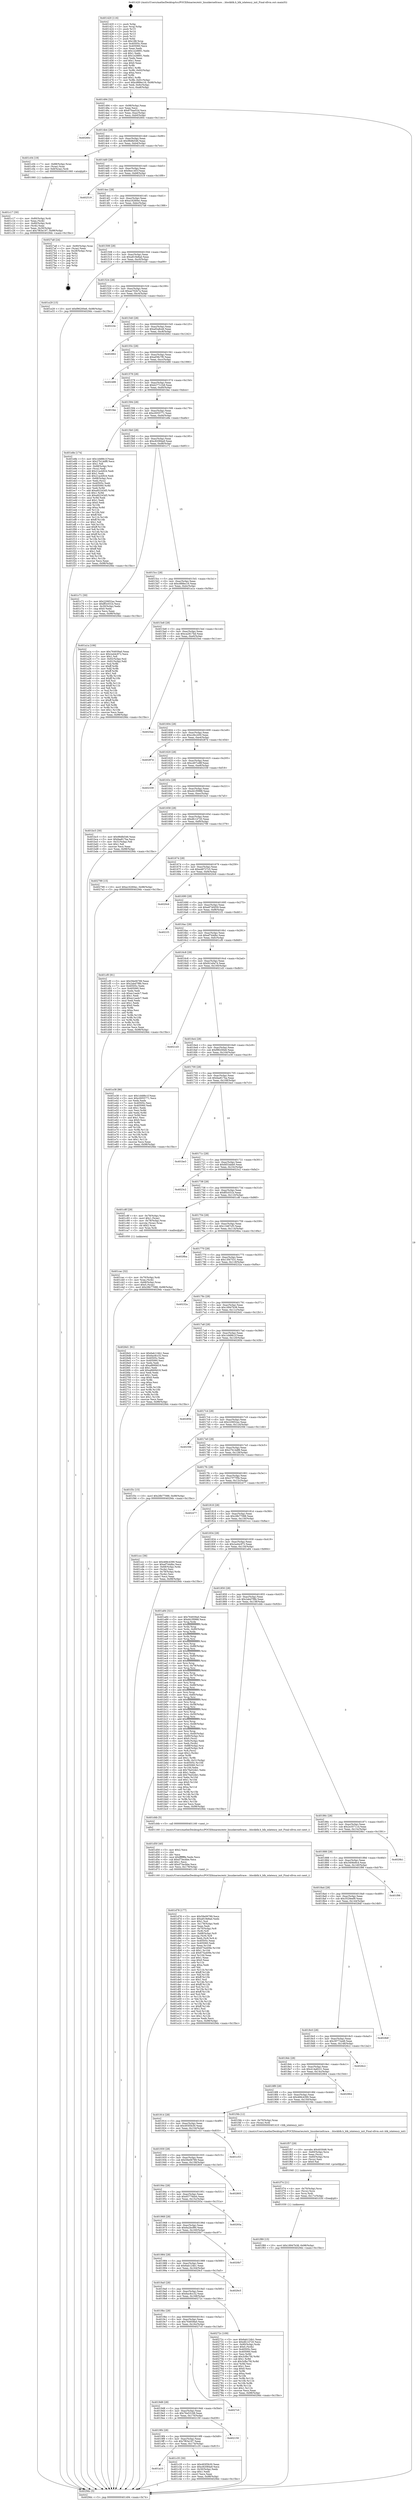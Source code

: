 digraph "0x401420" {
  label = "0x401420 (/mnt/c/Users/mathe/Desktop/tcc/POCII/binaries/extr_linuxkerneltrace....blockblk.h_blk_iolatency_init_Final-ollvm.out::main(0))"
  labelloc = "t"
  node[shape=record]

  Entry [label="",width=0.3,height=0.3,shape=circle,fillcolor=black,style=filled]
  "0x401494" [label="{
     0x401494 [32]\l
     | [instrs]\l
     &nbsp;&nbsp;0x401494 \<+6\>: mov -0x98(%rbp),%eax\l
     &nbsp;&nbsp;0x40149a \<+2\>: mov %eax,%ecx\l
     &nbsp;&nbsp;0x40149c \<+6\>: sub $0x870aa52d,%ecx\l
     &nbsp;&nbsp;0x4014a2 \<+6\>: mov %eax,-0xac(%rbp)\l
     &nbsp;&nbsp;0x4014a8 \<+6\>: mov %ecx,-0xb0(%rbp)\l
     &nbsp;&nbsp;0x4014ae \<+6\>: je 000000000040260c \<main+0x11ec\>\l
  }"]
  "0x40260c" [label="{
     0x40260c\l
  }", style=dashed]
  "0x4014b4" [label="{
     0x4014b4 [28]\l
     | [instrs]\l
     &nbsp;&nbsp;0x4014b4 \<+5\>: jmp 00000000004014b9 \<main+0x99\>\l
     &nbsp;&nbsp;0x4014b9 \<+6\>: mov -0xac(%rbp),%eax\l
     &nbsp;&nbsp;0x4014bf \<+5\>: sub $0x98dfe546,%eax\l
     &nbsp;&nbsp;0x4014c4 \<+6\>: mov %eax,-0xb4(%rbp)\l
     &nbsp;&nbsp;0x4014ca \<+6\>: je 0000000000401c04 \<main+0x7e4\>\l
  }"]
  Exit [label="",width=0.3,height=0.3,shape=circle,fillcolor=black,style=filled,peripheries=2]
  "0x401c04" [label="{
     0x401c04 [19]\l
     | [instrs]\l
     &nbsp;&nbsp;0x401c04 \<+7\>: mov -0x88(%rbp),%rax\l
     &nbsp;&nbsp;0x401c0b \<+3\>: mov (%rax),%rax\l
     &nbsp;&nbsp;0x401c0e \<+4\>: mov 0x8(%rax),%rdi\l
     &nbsp;&nbsp;0x401c12 \<+5\>: call 0000000000401060 \<atoi@plt\>\l
     | [calls]\l
     &nbsp;&nbsp;0x401060 \{1\} (unknown)\l
  }"]
  "0x4014d0" [label="{
     0x4014d0 [28]\l
     | [instrs]\l
     &nbsp;&nbsp;0x4014d0 \<+5\>: jmp 00000000004014d5 \<main+0xb5\>\l
     &nbsp;&nbsp;0x4014d5 \<+6\>: mov -0xac(%rbp),%eax\l
     &nbsp;&nbsp;0x4014db \<+5\>: sub $0x9ee14f1f,%eax\l
     &nbsp;&nbsp;0x4014e0 \<+6\>: mov %eax,-0xb8(%rbp)\l
     &nbsp;&nbsp;0x4014e6 \<+6\>: je 0000000000402519 \<main+0x10f9\>\l
  }"]
  "0x401f89" [label="{
     0x401f89 [15]\l
     | [instrs]\l
     &nbsp;&nbsp;0x401f89 \<+10\>: movl $0x18947b38,-0x98(%rbp)\l
     &nbsp;&nbsp;0x401f93 \<+5\>: jmp 00000000004029dc \<main+0x15bc\>\l
  }"]
  "0x402519" [label="{
     0x402519\l
  }", style=dashed]
  "0x4014ec" [label="{
     0x4014ec [28]\l
     | [instrs]\l
     &nbsp;&nbsp;0x4014ec \<+5\>: jmp 00000000004014f1 \<main+0xd1\>\l
     &nbsp;&nbsp;0x4014f1 \<+6\>: mov -0xac(%rbp),%eax\l
     &nbsp;&nbsp;0x4014f7 \<+5\>: sub $0xa16260ec,%eax\l
     &nbsp;&nbsp;0x4014fc \<+6\>: mov %eax,-0xbc(%rbp)\l
     &nbsp;&nbsp;0x401502 \<+6\>: je 00000000004027a8 \<main+0x1388\>\l
  }"]
  "0x401f74" [label="{
     0x401f74 [21]\l
     | [instrs]\l
     &nbsp;&nbsp;0x401f74 \<+4\>: mov -0x70(%rbp),%rcx\l
     &nbsp;&nbsp;0x401f78 \<+3\>: mov (%rcx),%rcx\l
     &nbsp;&nbsp;0x401f7b \<+3\>: mov %rcx,%rdi\l
     &nbsp;&nbsp;0x401f7e \<+6\>: mov %eax,-0x17c(%rbp)\l
     &nbsp;&nbsp;0x401f84 \<+5\>: call 0000000000401030 \<free@plt\>\l
     | [calls]\l
     &nbsp;&nbsp;0x401030 \{1\} (unknown)\l
  }"]
  "0x4027a8" [label="{
     0x4027a8 [24]\l
     | [instrs]\l
     &nbsp;&nbsp;0x4027a8 \<+7\>: mov -0x90(%rbp),%rax\l
     &nbsp;&nbsp;0x4027af \<+2\>: mov (%rax),%eax\l
     &nbsp;&nbsp;0x4027b1 \<+4\>: lea -0x28(%rbp),%rsp\l
     &nbsp;&nbsp;0x4027b5 \<+1\>: pop %rbx\l
     &nbsp;&nbsp;0x4027b6 \<+2\>: pop %r12\l
     &nbsp;&nbsp;0x4027b8 \<+2\>: pop %r13\l
     &nbsp;&nbsp;0x4027ba \<+2\>: pop %r14\l
     &nbsp;&nbsp;0x4027bc \<+2\>: pop %r15\l
     &nbsp;&nbsp;0x4027be \<+1\>: pop %rbp\l
     &nbsp;&nbsp;0x4027bf \<+1\>: ret\l
  }"]
  "0x401508" [label="{
     0x401508 [28]\l
     | [instrs]\l
     &nbsp;&nbsp;0x401508 \<+5\>: jmp 000000000040150d \<main+0xed\>\l
     &nbsp;&nbsp;0x40150d \<+6\>: mov -0xac(%rbp),%eax\l
     &nbsp;&nbsp;0x401513 \<+5\>: sub $0xa819e8ad,%eax\l
     &nbsp;&nbsp;0x401518 \<+6\>: mov %eax,-0xc0(%rbp)\l
     &nbsp;&nbsp;0x40151e \<+6\>: je 0000000000401e29 \<main+0xa09\>\l
  }"]
  "0x401f57" [label="{
     0x401f57 [29]\l
     | [instrs]\l
     &nbsp;&nbsp;0x401f57 \<+10\>: movabs $0x4030d6,%rdi\l
     &nbsp;&nbsp;0x401f61 \<+4\>: mov -0x60(%rbp),%rcx\l
     &nbsp;&nbsp;0x401f65 \<+2\>: mov %eax,(%rcx)\l
     &nbsp;&nbsp;0x401f67 \<+4\>: mov -0x60(%rbp),%rcx\l
     &nbsp;&nbsp;0x401f6b \<+2\>: mov (%rcx),%esi\l
     &nbsp;&nbsp;0x401f6d \<+2\>: mov $0x0,%al\l
     &nbsp;&nbsp;0x401f6f \<+5\>: call 0000000000401040 \<printf@plt\>\l
     | [calls]\l
     &nbsp;&nbsp;0x401040 \{1\} (unknown)\l
  }"]
  "0x401e29" [label="{
     0x401e29 [15]\l
     | [instrs]\l
     &nbsp;&nbsp;0x401e29 \<+10\>: movl $0xf96200e6,-0x98(%rbp)\l
     &nbsp;&nbsp;0x401e33 \<+5\>: jmp 00000000004029dc \<main+0x15bc\>\l
  }"]
  "0x401524" [label="{
     0x401524 [28]\l
     | [instrs]\l
     &nbsp;&nbsp;0x401524 \<+5\>: jmp 0000000000401529 \<main+0x109\>\l
     &nbsp;&nbsp;0x401529 \<+6\>: mov -0xac(%rbp),%eax\l
     &nbsp;&nbsp;0x40152f \<+5\>: sub $0xae702b7a,%eax\l
     &nbsp;&nbsp;0x401534 \<+6\>: mov %eax,-0xc4(%rbp)\l
     &nbsp;&nbsp;0x40153a \<+6\>: je 000000000040224c \<main+0xe2c\>\l
  }"]
  "0x401d78" [label="{
     0x401d78 [177]\l
     | [instrs]\l
     &nbsp;&nbsp;0x401d78 \<+5\>: mov $0x59e06789,%ecx\l
     &nbsp;&nbsp;0x401d7d \<+5\>: mov $0xa819e8ad,%edx\l
     &nbsp;&nbsp;0x401d82 \<+3\>: mov $0x1,%sil\l
     &nbsp;&nbsp;0x401d85 \<+6\>: mov -0x178(%rbp),%edi\l
     &nbsp;&nbsp;0x401d8b \<+3\>: imul %eax,%edi\l
     &nbsp;&nbsp;0x401d8e \<+4\>: mov -0x70(%rbp),%r8\l
     &nbsp;&nbsp;0x401d92 \<+3\>: mov (%r8),%r8\l
     &nbsp;&nbsp;0x401d95 \<+4\>: mov -0x68(%rbp),%r9\l
     &nbsp;&nbsp;0x401d99 \<+3\>: movslq (%r9),%r9\l
     &nbsp;&nbsp;0x401d9c \<+4\>: mov %edi,(%r8,%r9,4)\l
     &nbsp;&nbsp;0x401da0 \<+7\>: mov 0x40505c,%eax\l
     &nbsp;&nbsp;0x401da7 \<+7\>: mov 0x405060,%edi\l
     &nbsp;&nbsp;0x401dae \<+3\>: mov %eax,%r10d\l
     &nbsp;&nbsp;0x401db1 \<+7\>: add $0x675a409e,%r10d\l
     &nbsp;&nbsp;0x401db8 \<+4\>: sub $0x1,%r10d\l
     &nbsp;&nbsp;0x401dbc \<+7\>: sub $0x675a409e,%r10d\l
     &nbsp;&nbsp;0x401dc3 \<+4\>: imul %r10d,%eax\l
     &nbsp;&nbsp;0x401dc7 \<+3\>: and $0x1,%eax\l
     &nbsp;&nbsp;0x401dca \<+3\>: cmp $0x0,%eax\l
     &nbsp;&nbsp;0x401dcd \<+4\>: sete %r11b\l
     &nbsp;&nbsp;0x401dd1 \<+3\>: cmp $0xa,%edi\l
     &nbsp;&nbsp;0x401dd4 \<+3\>: setl %bl\l
     &nbsp;&nbsp;0x401dd7 \<+3\>: mov %r11b,%r14b\l
     &nbsp;&nbsp;0x401dda \<+4\>: xor $0xff,%r14b\l
     &nbsp;&nbsp;0x401dde \<+3\>: mov %bl,%r15b\l
     &nbsp;&nbsp;0x401de1 \<+4\>: xor $0xff,%r15b\l
     &nbsp;&nbsp;0x401de5 \<+4\>: xor $0x1,%sil\l
     &nbsp;&nbsp;0x401de9 \<+3\>: mov %r14b,%r12b\l
     &nbsp;&nbsp;0x401dec \<+4\>: and $0xff,%r12b\l
     &nbsp;&nbsp;0x401df0 \<+3\>: and %sil,%r11b\l
     &nbsp;&nbsp;0x401df3 \<+3\>: mov %r15b,%r13b\l
     &nbsp;&nbsp;0x401df6 \<+4\>: and $0xff,%r13b\l
     &nbsp;&nbsp;0x401dfa \<+3\>: and %sil,%bl\l
     &nbsp;&nbsp;0x401dfd \<+3\>: or %r11b,%r12b\l
     &nbsp;&nbsp;0x401e00 \<+3\>: or %bl,%r13b\l
     &nbsp;&nbsp;0x401e03 \<+3\>: xor %r13b,%r12b\l
     &nbsp;&nbsp;0x401e06 \<+3\>: or %r15b,%r14b\l
     &nbsp;&nbsp;0x401e09 \<+4\>: xor $0xff,%r14b\l
     &nbsp;&nbsp;0x401e0d \<+4\>: or $0x1,%sil\l
     &nbsp;&nbsp;0x401e11 \<+3\>: and %sil,%r14b\l
     &nbsp;&nbsp;0x401e14 \<+3\>: or %r14b,%r12b\l
     &nbsp;&nbsp;0x401e17 \<+4\>: test $0x1,%r12b\l
     &nbsp;&nbsp;0x401e1b \<+3\>: cmovne %edx,%ecx\l
     &nbsp;&nbsp;0x401e1e \<+6\>: mov %ecx,-0x98(%rbp)\l
     &nbsp;&nbsp;0x401e24 \<+5\>: jmp 00000000004029dc \<main+0x15bc\>\l
  }"]
  "0x40224c" [label="{
     0x40224c\l
  }", style=dashed]
  "0x401540" [label="{
     0x401540 [28]\l
     | [instrs]\l
     &nbsp;&nbsp;0x401540 \<+5\>: jmp 0000000000401545 \<main+0x125\>\l
     &nbsp;&nbsp;0x401545 \<+6\>: mov -0xac(%rbp),%eax\l
     &nbsp;&nbsp;0x40154b \<+5\>: sub $0xaf2a8ce6,%eax\l
     &nbsp;&nbsp;0x401550 \<+6\>: mov %eax,-0xc8(%rbp)\l
     &nbsp;&nbsp;0x401556 \<+6\>: je 0000000000402662 \<main+0x1242\>\l
  }"]
  "0x401d50" [label="{
     0x401d50 [40]\l
     | [instrs]\l
     &nbsp;&nbsp;0x401d50 \<+5\>: mov $0x2,%ecx\l
     &nbsp;&nbsp;0x401d55 \<+1\>: cltd\l
     &nbsp;&nbsp;0x401d56 \<+2\>: idiv %ecx\l
     &nbsp;&nbsp;0x401d58 \<+6\>: imul $0xfffffffe,%edx,%ecx\l
     &nbsp;&nbsp;0x401d5e \<+6\>: sub $0xd73ecbbe,%ecx\l
     &nbsp;&nbsp;0x401d64 \<+3\>: add $0x1,%ecx\l
     &nbsp;&nbsp;0x401d67 \<+6\>: add $0xd73ecbbe,%ecx\l
     &nbsp;&nbsp;0x401d6d \<+6\>: mov %ecx,-0x178(%rbp)\l
     &nbsp;&nbsp;0x401d73 \<+5\>: call 0000000000401160 \<next_i\>\l
     | [calls]\l
     &nbsp;&nbsp;0x401160 \{1\} (/mnt/c/Users/mathe/Desktop/tcc/POCII/binaries/extr_linuxkerneltrace....blockblk.h_blk_iolatency_init_Final-ollvm.out::next_i)\l
  }"]
  "0x402662" [label="{
     0x402662\l
  }", style=dashed]
  "0x40155c" [label="{
     0x40155c [28]\l
     | [instrs]\l
     &nbsp;&nbsp;0x40155c \<+5\>: jmp 0000000000401561 \<main+0x141\>\l
     &nbsp;&nbsp;0x401561 \<+6\>: mov -0xac(%rbp),%eax\l
     &nbsp;&nbsp;0x401567 \<+5\>: sub $0xaf38c7f0,%eax\l
     &nbsp;&nbsp;0x40156c \<+6\>: mov %eax,-0xcc(%rbp)\l
     &nbsp;&nbsp;0x401572 \<+6\>: je 0000000000402486 \<main+0x1066\>\l
  }"]
  "0x401cac" [label="{
     0x401cac [32]\l
     | [instrs]\l
     &nbsp;&nbsp;0x401cac \<+4\>: mov -0x70(%rbp),%rdi\l
     &nbsp;&nbsp;0x401cb0 \<+3\>: mov %rax,(%rdi)\l
     &nbsp;&nbsp;0x401cb3 \<+4\>: mov -0x68(%rbp),%rax\l
     &nbsp;&nbsp;0x401cb7 \<+6\>: movl $0x0,(%rax)\l
     &nbsp;&nbsp;0x401cbd \<+10\>: movl $0x28b77088,-0x98(%rbp)\l
     &nbsp;&nbsp;0x401cc7 \<+5\>: jmp 00000000004029dc \<main+0x15bc\>\l
  }"]
  "0x402486" [label="{
     0x402486\l
  }", style=dashed]
  "0x401578" [label="{
     0x401578 [28]\l
     | [instrs]\l
     &nbsp;&nbsp;0x401578 \<+5\>: jmp 000000000040157d \<main+0x15d\>\l
     &nbsp;&nbsp;0x40157d \<+6\>: mov -0xac(%rbp),%eax\l
     &nbsp;&nbsp;0x401583 \<+5\>: sub $0xb277c1b8,%eax\l
     &nbsp;&nbsp;0x401588 \<+6\>: mov %eax,-0xd0(%rbp)\l
     &nbsp;&nbsp;0x40158e \<+6\>: je 0000000000401fee \<main+0xbce\>\l
  }"]
  "0x401a10" [label="{
     0x401a10\l
  }", style=dashed]
  "0x401fee" [label="{
     0x401fee\l
  }", style=dashed]
  "0x401594" [label="{
     0x401594 [28]\l
     | [instrs]\l
     &nbsp;&nbsp;0x401594 \<+5\>: jmp 0000000000401599 \<main+0x179\>\l
     &nbsp;&nbsp;0x401599 \<+6\>: mov -0xac(%rbp),%eax\l
     &nbsp;&nbsp;0x40159f \<+5\>: sub $0xc0055771,%eax\l
     &nbsp;&nbsp;0x4015a4 \<+6\>: mov %eax,-0xd4(%rbp)\l
     &nbsp;&nbsp;0x4015aa \<+6\>: je 0000000000401e8e \<main+0xa6e\>\l
  }"]
  "0x401c35" [label="{
     0x401c35 [30]\l
     | [instrs]\l
     &nbsp;&nbsp;0x401c35 \<+5\>: mov $0x493f3b30,%eax\l
     &nbsp;&nbsp;0x401c3a \<+5\>: mov $0xc82084a9,%ecx\l
     &nbsp;&nbsp;0x401c3f \<+3\>: mov -0x30(%rbp),%edx\l
     &nbsp;&nbsp;0x401c42 \<+3\>: cmp $0x1,%edx\l
     &nbsp;&nbsp;0x401c45 \<+3\>: cmovl %ecx,%eax\l
     &nbsp;&nbsp;0x401c48 \<+6\>: mov %eax,-0x98(%rbp)\l
     &nbsp;&nbsp;0x401c4e \<+5\>: jmp 00000000004029dc \<main+0x15bc\>\l
  }"]
  "0x401e8e" [label="{
     0x401e8e [174]\l
     | [instrs]\l
     &nbsp;&nbsp;0x401e8e \<+5\>: mov $0x1d488c1f,%eax\l
     &nbsp;&nbsp;0x401e93 \<+5\>: mov $0x27b14df8,%ecx\l
     &nbsp;&nbsp;0x401e98 \<+2\>: mov $0x1,%dl\l
     &nbsp;&nbsp;0x401e9a \<+4\>: mov -0x68(%rbp),%rsi\l
     &nbsp;&nbsp;0x401e9e \<+2\>: mov (%rsi),%edi\l
     &nbsp;&nbsp;0x401ea0 \<+6\>: add $0x21acb924,%edi\l
     &nbsp;&nbsp;0x401ea6 \<+3\>: add $0x1,%edi\l
     &nbsp;&nbsp;0x401ea9 \<+6\>: sub $0x21acb924,%edi\l
     &nbsp;&nbsp;0x401eaf \<+4\>: mov -0x68(%rbp),%rsi\l
     &nbsp;&nbsp;0x401eb3 \<+2\>: mov %edi,(%rsi)\l
     &nbsp;&nbsp;0x401eb5 \<+7\>: mov 0x40505c,%edi\l
     &nbsp;&nbsp;0x401ebc \<+8\>: mov 0x405060,%r8d\l
     &nbsp;&nbsp;0x401ec4 \<+3\>: mov %edi,%r9d\l
     &nbsp;&nbsp;0x401ec7 \<+7\>: add $0xa92243d5,%r9d\l
     &nbsp;&nbsp;0x401ece \<+4\>: sub $0x1,%r9d\l
     &nbsp;&nbsp;0x401ed2 \<+7\>: sub $0xa92243d5,%r9d\l
     &nbsp;&nbsp;0x401ed9 \<+4\>: imul %r9d,%edi\l
     &nbsp;&nbsp;0x401edd \<+3\>: and $0x1,%edi\l
     &nbsp;&nbsp;0x401ee0 \<+3\>: cmp $0x0,%edi\l
     &nbsp;&nbsp;0x401ee3 \<+4\>: sete %r10b\l
     &nbsp;&nbsp;0x401ee7 \<+4\>: cmp $0xa,%r8d\l
     &nbsp;&nbsp;0x401eeb \<+4\>: setl %r11b\l
     &nbsp;&nbsp;0x401eef \<+3\>: mov %r10b,%bl\l
     &nbsp;&nbsp;0x401ef2 \<+3\>: xor $0xff,%bl\l
     &nbsp;&nbsp;0x401ef5 \<+3\>: mov %r11b,%r14b\l
     &nbsp;&nbsp;0x401ef8 \<+4\>: xor $0xff,%r14b\l
     &nbsp;&nbsp;0x401efc \<+3\>: xor $0x1,%dl\l
     &nbsp;&nbsp;0x401eff \<+3\>: mov %bl,%r15b\l
     &nbsp;&nbsp;0x401f02 \<+4\>: and $0xff,%r15b\l
     &nbsp;&nbsp;0x401f06 \<+3\>: and %dl,%r10b\l
     &nbsp;&nbsp;0x401f09 \<+3\>: mov %r14b,%r12b\l
     &nbsp;&nbsp;0x401f0c \<+4\>: and $0xff,%r12b\l
     &nbsp;&nbsp;0x401f10 \<+3\>: and %dl,%r11b\l
     &nbsp;&nbsp;0x401f13 \<+3\>: or %r10b,%r15b\l
     &nbsp;&nbsp;0x401f16 \<+3\>: or %r11b,%r12b\l
     &nbsp;&nbsp;0x401f19 \<+3\>: xor %r12b,%r15b\l
     &nbsp;&nbsp;0x401f1c \<+3\>: or %r14b,%bl\l
     &nbsp;&nbsp;0x401f1f \<+3\>: xor $0xff,%bl\l
     &nbsp;&nbsp;0x401f22 \<+3\>: or $0x1,%dl\l
     &nbsp;&nbsp;0x401f25 \<+2\>: and %dl,%bl\l
     &nbsp;&nbsp;0x401f27 \<+3\>: or %bl,%r15b\l
     &nbsp;&nbsp;0x401f2a \<+4\>: test $0x1,%r15b\l
     &nbsp;&nbsp;0x401f2e \<+3\>: cmovne %ecx,%eax\l
     &nbsp;&nbsp;0x401f31 \<+6\>: mov %eax,-0x98(%rbp)\l
     &nbsp;&nbsp;0x401f37 \<+5\>: jmp 00000000004029dc \<main+0x15bc\>\l
  }"]
  "0x4015b0" [label="{
     0x4015b0 [28]\l
     | [instrs]\l
     &nbsp;&nbsp;0x4015b0 \<+5\>: jmp 00000000004015b5 \<main+0x195\>\l
     &nbsp;&nbsp;0x4015b5 \<+6\>: mov -0xac(%rbp),%eax\l
     &nbsp;&nbsp;0x4015bb \<+5\>: sub $0xc82084a9,%eax\l
     &nbsp;&nbsp;0x4015c0 \<+6\>: mov %eax,-0xd8(%rbp)\l
     &nbsp;&nbsp;0x4015c6 \<+6\>: je 0000000000401c71 \<main+0x851\>\l
  }"]
  "0x4019f4" [label="{
     0x4019f4 [28]\l
     | [instrs]\l
     &nbsp;&nbsp;0x4019f4 \<+5\>: jmp 00000000004019f9 \<main+0x5d9\>\l
     &nbsp;&nbsp;0x4019f9 \<+6\>: mov -0xac(%rbp),%eax\l
     &nbsp;&nbsp;0x4019ff \<+5\>: sub $0x7f63e197,%eax\l
     &nbsp;&nbsp;0x401a04 \<+6\>: mov %eax,-0x174(%rbp)\l
     &nbsp;&nbsp;0x401a0a \<+6\>: je 0000000000401c35 \<main+0x815\>\l
  }"]
  "0x401c71" [label="{
     0x401c71 [30]\l
     | [instrs]\l
     &nbsp;&nbsp;0x401c71 \<+5\>: mov $0x220652ac,%eax\l
     &nbsp;&nbsp;0x401c76 \<+5\>: mov $0xff3c031b,%ecx\l
     &nbsp;&nbsp;0x401c7b \<+3\>: mov -0x30(%rbp),%edx\l
     &nbsp;&nbsp;0x401c7e \<+3\>: cmp $0x0,%edx\l
     &nbsp;&nbsp;0x401c81 \<+3\>: cmove %ecx,%eax\l
     &nbsp;&nbsp;0x401c84 \<+6\>: mov %eax,-0x98(%rbp)\l
     &nbsp;&nbsp;0x401c8a \<+5\>: jmp 00000000004029dc \<main+0x15bc\>\l
  }"]
  "0x4015cc" [label="{
     0x4015cc [28]\l
     | [instrs]\l
     &nbsp;&nbsp;0x4015cc \<+5\>: jmp 00000000004015d1 \<main+0x1b1\>\l
     &nbsp;&nbsp;0x4015d1 \<+6\>: mov -0xac(%rbp),%eax\l
     &nbsp;&nbsp;0x4015d7 \<+5\>: sub $0xc888ec16,%eax\l
     &nbsp;&nbsp;0x4015dc \<+6\>: mov %eax,-0xdc(%rbp)\l
     &nbsp;&nbsp;0x4015e2 \<+6\>: je 0000000000401a1a \<main+0x5fa\>\l
  }"]
  "0x402159" [label="{
     0x402159\l
  }", style=dashed]
  "0x401a1a" [label="{
     0x401a1a [106]\l
     | [instrs]\l
     &nbsp;&nbsp;0x401a1a \<+5\>: mov $0x764939a0,%eax\l
     &nbsp;&nbsp;0x401a1f \<+5\>: mov $0x2a44c972,%ecx\l
     &nbsp;&nbsp;0x401a24 \<+2\>: mov $0x1,%dl\l
     &nbsp;&nbsp;0x401a26 \<+7\>: mov -0x92(%rbp),%sil\l
     &nbsp;&nbsp;0x401a2d \<+7\>: mov -0x91(%rbp),%dil\l
     &nbsp;&nbsp;0x401a34 \<+3\>: mov %sil,%r8b\l
     &nbsp;&nbsp;0x401a37 \<+4\>: xor $0xff,%r8b\l
     &nbsp;&nbsp;0x401a3b \<+3\>: mov %dil,%r9b\l
     &nbsp;&nbsp;0x401a3e \<+4\>: xor $0xff,%r9b\l
     &nbsp;&nbsp;0x401a42 \<+3\>: xor $0x1,%dl\l
     &nbsp;&nbsp;0x401a45 \<+3\>: mov %r8b,%r10b\l
     &nbsp;&nbsp;0x401a48 \<+4\>: and $0xff,%r10b\l
     &nbsp;&nbsp;0x401a4c \<+3\>: and %dl,%sil\l
     &nbsp;&nbsp;0x401a4f \<+3\>: mov %r9b,%r11b\l
     &nbsp;&nbsp;0x401a52 \<+4\>: and $0xff,%r11b\l
     &nbsp;&nbsp;0x401a56 \<+3\>: and %dl,%dil\l
     &nbsp;&nbsp;0x401a59 \<+3\>: or %sil,%r10b\l
     &nbsp;&nbsp;0x401a5c \<+3\>: or %dil,%r11b\l
     &nbsp;&nbsp;0x401a5f \<+3\>: xor %r11b,%r10b\l
     &nbsp;&nbsp;0x401a62 \<+3\>: or %r9b,%r8b\l
     &nbsp;&nbsp;0x401a65 \<+4\>: xor $0xff,%r8b\l
     &nbsp;&nbsp;0x401a69 \<+3\>: or $0x1,%dl\l
     &nbsp;&nbsp;0x401a6c \<+3\>: and %dl,%r8b\l
     &nbsp;&nbsp;0x401a6f \<+3\>: or %r8b,%r10b\l
     &nbsp;&nbsp;0x401a72 \<+4\>: test $0x1,%r10b\l
     &nbsp;&nbsp;0x401a76 \<+3\>: cmovne %ecx,%eax\l
     &nbsp;&nbsp;0x401a79 \<+6\>: mov %eax,-0x98(%rbp)\l
     &nbsp;&nbsp;0x401a7f \<+5\>: jmp 00000000004029dc \<main+0x15bc\>\l
  }"]
  "0x4015e8" [label="{
     0x4015e8 [28]\l
     | [instrs]\l
     &nbsp;&nbsp;0x4015e8 \<+5\>: jmp 00000000004015ed \<main+0x1cd\>\l
     &nbsp;&nbsp;0x4015ed \<+6\>: mov -0xac(%rbp),%eax\l
     &nbsp;&nbsp;0x4015f3 \<+5\>: sub $0xca2817bd,%eax\l
     &nbsp;&nbsp;0x4015f8 \<+6\>: mov %eax,-0xe0(%rbp)\l
     &nbsp;&nbsp;0x4015fe \<+6\>: je 00000000004025ee \<main+0x11ce\>\l
  }"]
  "0x4029dc" [label="{
     0x4029dc [5]\l
     | [instrs]\l
     &nbsp;&nbsp;0x4029dc \<+5\>: jmp 0000000000401494 \<main+0x74\>\l
  }"]
  "0x401420" [label="{
     0x401420 [116]\l
     | [instrs]\l
     &nbsp;&nbsp;0x401420 \<+1\>: push %rbp\l
     &nbsp;&nbsp;0x401421 \<+3\>: mov %rsp,%rbp\l
     &nbsp;&nbsp;0x401424 \<+2\>: push %r15\l
     &nbsp;&nbsp;0x401426 \<+2\>: push %r14\l
     &nbsp;&nbsp;0x401428 \<+2\>: push %r13\l
     &nbsp;&nbsp;0x40142a \<+2\>: push %r12\l
     &nbsp;&nbsp;0x40142c \<+1\>: push %rbx\l
     &nbsp;&nbsp;0x40142d \<+7\>: sub $0x188,%rsp\l
     &nbsp;&nbsp;0x401434 \<+7\>: mov 0x40505c,%eax\l
     &nbsp;&nbsp;0x40143b \<+7\>: mov 0x405060,%ecx\l
     &nbsp;&nbsp;0x401442 \<+2\>: mov %eax,%edx\l
     &nbsp;&nbsp;0x401444 \<+6\>: add $0x1e28891,%edx\l
     &nbsp;&nbsp;0x40144a \<+3\>: sub $0x1,%edx\l
     &nbsp;&nbsp;0x40144d \<+6\>: sub $0x1e28891,%edx\l
     &nbsp;&nbsp;0x401453 \<+3\>: imul %edx,%eax\l
     &nbsp;&nbsp;0x401456 \<+3\>: and $0x1,%eax\l
     &nbsp;&nbsp;0x401459 \<+3\>: cmp $0x0,%eax\l
     &nbsp;&nbsp;0x40145c \<+4\>: sete %r8b\l
     &nbsp;&nbsp;0x401460 \<+4\>: and $0x1,%r8b\l
     &nbsp;&nbsp;0x401464 \<+7\>: mov %r8b,-0x92(%rbp)\l
     &nbsp;&nbsp;0x40146b \<+3\>: cmp $0xa,%ecx\l
     &nbsp;&nbsp;0x40146e \<+4\>: setl %r8b\l
     &nbsp;&nbsp;0x401472 \<+4\>: and $0x1,%r8b\l
     &nbsp;&nbsp;0x401476 \<+7\>: mov %r8b,-0x91(%rbp)\l
     &nbsp;&nbsp;0x40147d \<+10\>: movl $0xc888ec16,-0x98(%rbp)\l
     &nbsp;&nbsp;0x401487 \<+6\>: mov %edi,-0x9c(%rbp)\l
     &nbsp;&nbsp;0x40148d \<+7\>: mov %rsi,-0xa8(%rbp)\l
  }"]
  "0x4019d8" [label="{
     0x4019d8 [28]\l
     | [instrs]\l
     &nbsp;&nbsp;0x4019d8 \<+5\>: jmp 00000000004019dd \<main+0x5bd\>\l
     &nbsp;&nbsp;0x4019dd \<+6\>: mov -0xac(%rbp),%eax\l
     &nbsp;&nbsp;0x4019e3 \<+5\>: sub $0x76a53168,%eax\l
     &nbsp;&nbsp;0x4019e8 \<+6\>: mov %eax,-0x170(%rbp)\l
     &nbsp;&nbsp;0x4019ee \<+6\>: je 0000000000402159 \<main+0xd39\>\l
  }"]
  "0x4025ee" [label="{
     0x4025ee\l
  }", style=dashed]
  "0x401604" [label="{
     0x401604 [28]\l
     | [instrs]\l
     &nbsp;&nbsp;0x401604 \<+5\>: jmp 0000000000401609 \<main+0x1e9\>\l
     &nbsp;&nbsp;0x401609 \<+6\>: mov -0xac(%rbp),%eax\l
     &nbsp;&nbsp;0x40160f \<+5\>: sub $0xcc8cc450,%eax\l
     &nbsp;&nbsp;0x401614 \<+6\>: mov %eax,-0xe4(%rbp)\l
     &nbsp;&nbsp;0x40161a \<+6\>: je 000000000040287d \<main+0x145d\>\l
  }"]
  "0x4027c0" [label="{
     0x4027c0\l
  }", style=dashed]
  "0x40287d" [label="{
     0x40287d\l
  }", style=dashed]
  "0x401620" [label="{
     0x401620 [28]\l
     | [instrs]\l
     &nbsp;&nbsp;0x401620 \<+5\>: jmp 0000000000401625 \<main+0x205\>\l
     &nbsp;&nbsp;0x401625 \<+6\>: mov -0xac(%rbp),%eax\l
     &nbsp;&nbsp;0x40162b \<+5\>: sub $0xcd07cd8f,%eax\l
     &nbsp;&nbsp;0x401630 \<+6\>: mov %eax,-0xe8(%rbp)\l
     &nbsp;&nbsp;0x401636 \<+6\>: je 0000000000402339 \<main+0xf19\>\l
  }"]
  "0x4019bc" [label="{
     0x4019bc [28]\l
     | [instrs]\l
     &nbsp;&nbsp;0x4019bc \<+5\>: jmp 00000000004019c1 \<main+0x5a1\>\l
     &nbsp;&nbsp;0x4019c1 \<+6\>: mov -0xac(%rbp),%eax\l
     &nbsp;&nbsp;0x4019c7 \<+5\>: sub $0x764939a0,%eax\l
     &nbsp;&nbsp;0x4019cc \<+6\>: mov %eax,-0x16c(%rbp)\l
     &nbsp;&nbsp;0x4019d2 \<+6\>: je 00000000004027c0 \<main+0x13a0\>\l
  }"]
  "0x402339" [label="{
     0x402339\l
  }", style=dashed]
  "0x40163c" [label="{
     0x40163c [28]\l
     | [instrs]\l
     &nbsp;&nbsp;0x40163c \<+5\>: jmp 0000000000401641 \<main+0x221\>\l
     &nbsp;&nbsp;0x401641 \<+6\>: mov -0xac(%rbp),%eax\l
     &nbsp;&nbsp;0x401647 \<+5\>: sub $0xd41f0988,%eax\l
     &nbsp;&nbsp;0x40164c \<+6\>: mov %eax,-0xec(%rbp)\l
     &nbsp;&nbsp;0x401652 \<+6\>: je 0000000000401bc5 \<main+0x7a5\>\l
  }"]
  "0x40272c" [label="{
     0x40272c [109]\l
     | [instrs]\l
     &nbsp;&nbsp;0x40272c \<+5\>: mov $0x6ab124b1,%eax\l
     &nbsp;&nbsp;0x402731 \<+5\>: mov $0xdfc14720,%ecx\l
     &nbsp;&nbsp;0x402736 \<+7\>: mov -0x90(%rbp),%rdx\l
     &nbsp;&nbsp;0x40273d \<+6\>: movl $0x0,(%rdx)\l
     &nbsp;&nbsp;0x402743 \<+7\>: mov 0x40505c,%esi\l
     &nbsp;&nbsp;0x40274a \<+7\>: mov 0x405060,%edi\l
     &nbsp;&nbsp;0x402751 \<+3\>: mov %esi,%r8d\l
     &nbsp;&nbsp;0x402754 \<+7\>: add $0x3cfbc7fd,%r8d\l
     &nbsp;&nbsp;0x40275b \<+4\>: sub $0x1,%r8d\l
     &nbsp;&nbsp;0x40275f \<+7\>: sub $0x3cfbc7fd,%r8d\l
     &nbsp;&nbsp;0x402766 \<+4\>: imul %r8d,%esi\l
     &nbsp;&nbsp;0x40276a \<+3\>: and $0x1,%esi\l
     &nbsp;&nbsp;0x40276d \<+3\>: cmp $0x0,%esi\l
     &nbsp;&nbsp;0x402770 \<+4\>: sete %r9b\l
     &nbsp;&nbsp;0x402774 \<+3\>: cmp $0xa,%edi\l
     &nbsp;&nbsp;0x402777 \<+4\>: setl %r10b\l
     &nbsp;&nbsp;0x40277b \<+3\>: mov %r9b,%r11b\l
     &nbsp;&nbsp;0x40277e \<+3\>: and %r10b,%r11b\l
     &nbsp;&nbsp;0x402781 \<+3\>: xor %r10b,%r9b\l
     &nbsp;&nbsp;0x402784 \<+3\>: or %r9b,%r11b\l
     &nbsp;&nbsp;0x402787 \<+4\>: test $0x1,%r11b\l
     &nbsp;&nbsp;0x40278b \<+3\>: cmovne %ecx,%eax\l
     &nbsp;&nbsp;0x40278e \<+6\>: mov %eax,-0x98(%rbp)\l
     &nbsp;&nbsp;0x402794 \<+5\>: jmp 00000000004029dc \<main+0x15bc\>\l
  }"]
  "0x401bc5" [label="{
     0x401bc5 [30]\l
     | [instrs]\l
     &nbsp;&nbsp;0x401bc5 \<+5\>: mov $0x98dfe546,%eax\l
     &nbsp;&nbsp;0x401bca \<+5\>: mov $0xfaa817ba,%ecx\l
     &nbsp;&nbsp;0x401bcf \<+3\>: mov -0x31(%rbp),%dl\l
     &nbsp;&nbsp;0x401bd2 \<+3\>: test $0x1,%dl\l
     &nbsp;&nbsp;0x401bd5 \<+3\>: cmovne %ecx,%eax\l
     &nbsp;&nbsp;0x401bd8 \<+6\>: mov %eax,-0x98(%rbp)\l
     &nbsp;&nbsp;0x401bde \<+5\>: jmp 00000000004029dc \<main+0x15bc\>\l
  }"]
  "0x401658" [label="{
     0x401658 [28]\l
     | [instrs]\l
     &nbsp;&nbsp;0x401658 \<+5\>: jmp 000000000040165d \<main+0x23d\>\l
     &nbsp;&nbsp;0x40165d \<+6\>: mov -0xac(%rbp),%eax\l
     &nbsp;&nbsp;0x401663 \<+5\>: sub $0xdfc14720,%eax\l
     &nbsp;&nbsp;0x401668 \<+6\>: mov %eax,-0xf0(%rbp)\l
     &nbsp;&nbsp;0x40166e \<+6\>: je 0000000000402799 \<main+0x1379\>\l
  }"]
  "0x4019a0" [label="{
     0x4019a0 [28]\l
     | [instrs]\l
     &nbsp;&nbsp;0x4019a0 \<+5\>: jmp 00000000004019a5 \<main+0x585\>\l
     &nbsp;&nbsp;0x4019a5 \<+6\>: mov -0xac(%rbp),%eax\l
     &nbsp;&nbsp;0x4019ab \<+5\>: sub $0x6ac8cc32,%eax\l
     &nbsp;&nbsp;0x4019b0 \<+6\>: mov %eax,-0x168(%rbp)\l
     &nbsp;&nbsp;0x4019b6 \<+6\>: je 000000000040272c \<main+0x130c\>\l
  }"]
  "0x402799" [label="{
     0x402799 [15]\l
     | [instrs]\l
     &nbsp;&nbsp;0x402799 \<+10\>: movl $0xa16260ec,-0x98(%rbp)\l
     &nbsp;&nbsp;0x4027a3 \<+5\>: jmp 00000000004029dc \<main+0x15bc\>\l
  }"]
  "0x401674" [label="{
     0x401674 [28]\l
     | [instrs]\l
     &nbsp;&nbsp;0x401674 \<+5\>: jmp 0000000000401679 \<main+0x259\>\l
     &nbsp;&nbsp;0x401679 \<+6\>: mov -0xac(%rbp),%eax\l
     &nbsp;&nbsp;0x40167f \<+5\>: sub $0xe48727c5,%eax\l
     &nbsp;&nbsp;0x401684 \<+6\>: mov %eax,-0xf4(%rbp)\l
     &nbsp;&nbsp;0x40168a \<+6\>: je 00000000004020c6 \<main+0xca6\>\l
  }"]
  "0x4029c5" [label="{
     0x4029c5\l
  }", style=dashed]
  "0x4020c6" [label="{
     0x4020c6\l
  }", style=dashed]
  "0x401690" [label="{
     0x401690 [28]\l
     | [instrs]\l
     &nbsp;&nbsp;0x401690 \<+5\>: jmp 0000000000401695 \<main+0x275\>\l
     &nbsp;&nbsp;0x401695 \<+6\>: mov -0xac(%rbp),%eax\l
     &nbsp;&nbsp;0x40169b \<+5\>: sub $0xe8740059,%eax\l
     &nbsp;&nbsp;0x4016a0 \<+6\>: mov %eax,-0xf8(%rbp)\l
     &nbsp;&nbsp;0x4016a6 \<+6\>: je 00000000004021f1 \<main+0xdd1\>\l
  }"]
  "0x401984" [label="{
     0x401984 [28]\l
     | [instrs]\l
     &nbsp;&nbsp;0x401984 \<+5\>: jmp 0000000000401989 \<main+0x569\>\l
     &nbsp;&nbsp;0x401989 \<+6\>: mov -0xac(%rbp),%eax\l
     &nbsp;&nbsp;0x40198f \<+5\>: sub $0x6ab124b1,%eax\l
     &nbsp;&nbsp;0x401994 \<+6\>: mov %eax,-0x164(%rbp)\l
     &nbsp;&nbsp;0x40199a \<+6\>: je 00000000004029c5 \<main+0x15a5\>\l
  }"]
  "0x4021f1" [label="{
     0x4021f1\l
  }", style=dashed]
  "0x4016ac" [label="{
     0x4016ac [28]\l
     | [instrs]\l
     &nbsp;&nbsp;0x4016ac \<+5\>: jmp 00000000004016b1 \<main+0x291\>\l
     &nbsp;&nbsp;0x4016b1 \<+6\>: mov -0xac(%rbp),%eax\l
     &nbsp;&nbsp;0x4016b7 \<+5\>: sub $0xef744dbc,%eax\l
     &nbsp;&nbsp;0x4016bc \<+6\>: mov %eax,-0xfc(%rbp)\l
     &nbsp;&nbsp;0x4016c2 \<+6\>: je 0000000000401cf0 \<main+0x8d0\>\l
  }"]
  "0x4020b7" [label="{
     0x4020b7\l
  }", style=dashed]
  "0x401cf0" [label="{
     0x401cf0 [91]\l
     | [instrs]\l
     &nbsp;&nbsp;0x401cf0 \<+5\>: mov $0x59e06789,%eax\l
     &nbsp;&nbsp;0x401cf5 \<+5\>: mov $0x2abd7f8b,%ecx\l
     &nbsp;&nbsp;0x401cfa \<+7\>: mov 0x40505c,%edx\l
     &nbsp;&nbsp;0x401d01 \<+7\>: mov 0x405060,%esi\l
     &nbsp;&nbsp;0x401d08 \<+2\>: mov %edx,%edi\l
     &nbsp;&nbsp;0x401d0a \<+6\>: sub $0xec1aa4c7,%edi\l
     &nbsp;&nbsp;0x401d10 \<+3\>: sub $0x1,%edi\l
     &nbsp;&nbsp;0x401d13 \<+6\>: add $0xec1aa4c7,%edi\l
     &nbsp;&nbsp;0x401d19 \<+3\>: imul %edi,%edx\l
     &nbsp;&nbsp;0x401d1c \<+3\>: and $0x1,%edx\l
     &nbsp;&nbsp;0x401d1f \<+3\>: cmp $0x0,%edx\l
     &nbsp;&nbsp;0x401d22 \<+4\>: sete %r8b\l
     &nbsp;&nbsp;0x401d26 \<+3\>: cmp $0xa,%esi\l
     &nbsp;&nbsp;0x401d29 \<+4\>: setl %r9b\l
     &nbsp;&nbsp;0x401d2d \<+3\>: mov %r8b,%r10b\l
     &nbsp;&nbsp;0x401d30 \<+3\>: and %r9b,%r10b\l
     &nbsp;&nbsp;0x401d33 \<+3\>: xor %r9b,%r8b\l
     &nbsp;&nbsp;0x401d36 \<+3\>: or %r8b,%r10b\l
     &nbsp;&nbsp;0x401d39 \<+4\>: test $0x1,%r10b\l
     &nbsp;&nbsp;0x401d3d \<+3\>: cmovne %ecx,%eax\l
     &nbsp;&nbsp;0x401d40 \<+6\>: mov %eax,-0x98(%rbp)\l
     &nbsp;&nbsp;0x401d46 \<+5\>: jmp 00000000004029dc \<main+0x15bc\>\l
  }"]
  "0x4016c8" [label="{
     0x4016c8 [28]\l
     | [instrs]\l
     &nbsp;&nbsp;0x4016c8 \<+5\>: jmp 00000000004016cd \<main+0x2ad\>\l
     &nbsp;&nbsp;0x4016cd \<+6\>: mov -0xac(%rbp),%eax\l
     &nbsp;&nbsp;0x4016d3 \<+5\>: sub $0xf41e0a74,%eax\l
     &nbsp;&nbsp;0x4016d8 \<+6\>: mov %eax,-0x100(%rbp)\l
     &nbsp;&nbsp;0x4016de \<+6\>: je 00000000004021d3 \<main+0xdb3\>\l
  }"]
  "0x401968" [label="{
     0x401968 [28]\l
     | [instrs]\l
     &nbsp;&nbsp;0x401968 \<+5\>: jmp 000000000040196d \<main+0x54d\>\l
     &nbsp;&nbsp;0x40196d \<+6\>: mov -0xac(%rbp),%eax\l
     &nbsp;&nbsp;0x401973 \<+5\>: sub $0x6a2bcf90,%eax\l
     &nbsp;&nbsp;0x401978 \<+6\>: mov %eax,-0x160(%rbp)\l
     &nbsp;&nbsp;0x40197e \<+6\>: je 00000000004020b7 \<main+0xc97\>\l
  }"]
  "0x4021d3" [label="{
     0x4021d3\l
  }", style=dashed]
  "0x4016e4" [label="{
     0x4016e4 [28]\l
     | [instrs]\l
     &nbsp;&nbsp;0x4016e4 \<+5\>: jmp 00000000004016e9 \<main+0x2c9\>\l
     &nbsp;&nbsp;0x4016e9 \<+6\>: mov -0xac(%rbp),%eax\l
     &nbsp;&nbsp;0x4016ef \<+5\>: sub $0xf96200e6,%eax\l
     &nbsp;&nbsp;0x4016f4 \<+6\>: mov %eax,-0x104(%rbp)\l
     &nbsp;&nbsp;0x4016fa \<+6\>: je 0000000000401e38 \<main+0xa18\>\l
  }"]
  "0x40293a" [label="{
     0x40293a\l
  }", style=dashed]
  "0x401e38" [label="{
     0x401e38 [86]\l
     | [instrs]\l
     &nbsp;&nbsp;0x401e38 \<+5\>: mov $0x1d488c1f,%eax\l
     &nbsp;&nbsp;0x401e3d \<+5\>: mov $0xc0055771,%ecx\l
     &nbsp;&nbsp;0x401e42 \<+2\>: xor %edx,%edx\l
     &nbsp;&nbsp;0x401e44 \<+7\>: mov 0x40505c,%esi\l
     &nbsp;&nbsp;0x401e4b \<+7\>: mov 0x405060,%edi\l
     &nbsp;&nbsp;0x401e52 \<+3\>: sub $0x1,%edx\l
     &nbsp;&nbsp;0x401e55 \<+3\>: mov %esi,%r8d\l
     &nbsp;&nbsp;0x401e58 \<+3\>: add %edx,%r8d\l
     &nbsp;&nbsp;0x401e5b \<+4\>: imul %r8d,%esi\l
     &nbsp;&nbsp;0x401e5f \<+3\>: and $0x1,%esi\l
     &nbsp;&nbsp;0x401e62 \<+3\>: cmp $0x0,%esi\l
     &nbsp;&nbsp;0x401e65 \<+4\>: sete %r9b\l
     &nbsp;&nbsp;0x401e69 \<+3\>: cmp $0xa,%edi\l
     &nbsp;&nbsp;0x401e6c \<+4\>: setl %r10b\l
     &nbsp;&nbsp;0x401e70 \<+3\>: mov %r9b,%r11b\l
     &nbsp;&nbsp;0x401e73 \<+3\>: and %r10b,%r11b\l
     &nbsp;&nbsp;0x401e76 \<+3\>: xor %r10b,%r9b\l
     &nbsp;&nbsp;0x401e79 \<+3\>: or %r9b,%r11b\l
     &nbsp;&nbsp;0x401e7c \<+4\>: test $0x1,%r11b\l
     &nbsp;&nbsp;0x401e80 \<+3\>: cmovne %ecx,%eax\l
     &nbsp;&nbsp;0x401e83 \<+6\>: mov %eax,-0x98(%rbp)\l
     &nbsp;&nbsp;0x401e89 \<+5\>: jmp 00000000004029dc \<main+0x15bc\>\l
  }"]
  "0x401700" [label="{
     0x401700 [28]\l
     | [instrs]\l
     &nbsp;&nbsp;0x401700 \<+5\>: jmp 0000000000401705 \<main+0x2e5\>\l
     &nbsp;&nbsp;0x401705 \<+6\>: mov -0xac(%rbp),%eax\l
     &nbsp;&nbsp;0x40170b \<+5\>: sub $0xfaa817ba,%eax\l
     &nbsp;&nbsp;0x401710 \<+6\>: mov %eax,-0x108(%rbp)\l
     &nbsp;&nbsp;0x401716 \<+6\>: je 0000000000401be3 \<main+0x7c3\>\l
  }"]
  "0x40194c" [label="{
     0x40194c [28]\l
     | [instrs]\l
     &nbsp;&nbsp;0x40194c \<+5\>: jmp 0000000000401951 \<main+0x531\>\l
     &nbsp;&nbsp;0x401951 \<+6\>: mov -0xac(%rbp),%eax\l
     &nbsp;&nbsp;0x401957 \<+5\>: sub $0x65779d44,%eax\l
     &nbsp;&nbsp;0x40195c \<+6\>: mov %eax,-0x15c(%rbp)\l
     &nbsp;&nbsp;0x401962 \<+6\>: je 000000000040293a \<main+0x151a\>\l
  }"]
  "0x401be3" [label="{
     0x401be3\l
  }", style=dashed]
  "0x40171c" [label="{
     0x40171c [28]\l
     | [instrs]\l
     &nbsp;&nbsp;0x40171c \<+5\>: jmp 0000000000401721 \<main+0x301\>\l
     &nbsp;&nbsp;0x401721 \<+6\>: mov -0xac(%rbp),%eax\l
     &nbsp;&nbsp;0x401727 \<+5\>: sub $0xfd53abb0,%eax\l
     &nbsp;&nbsp;0x40172c \<+6\>: mov %eax,-0x10c(%rbp)\l
     &nbsp;&nbsp;0x401732 \<+6\>: je 00000000004023c2 \<main+0xfa2\>\l
  }"]
  "0x402805" [label="{
     0x402805\l
  }", style=dashed]
  "0x4023c2" [label="{
     0x4023c2\l
  }", style=dashed]
  "0x401738" [label="{
     0x401738 [28]\l
     | [instrs]\l
     &nbsp;&nbsp;0x401738 \<+5\>: jmp 000000000040173d \<main+0x31d\>\l
     &nbsp;&nbsp;0x40173d \<+6\>: mov -0xac(%rbp),%eax\l
     &nbsp;&nbsp;0x401743 \<+5\>: sub $0xff3c031b,%eax\l
     &nbsp;&nbsp;0x401748 \<+6\>: mov %eax,-0x110(%rbp)\l
     &nbsp;&nbsp;0x40174e \<+6\>: je 0000000000401c8f \<main+0x86f\>\l
  }"]
  "0x401930" [label="{
     0x401930 [28]\l
     | [instrs]\l
     &nbsp;&nbsp;0x401930 \<+5\>: jmp 0000000000401935 \<main+0x515\>\l
     &nbsp;&nbsp;0x401935 \<+6\>: mov -0xac(%rbp),%eax\l
     &nbsp;&nbsp;0x40193b \<+5\>: sub $0x59e06789,%eax\l
     &nbsp;&nbsp;0x401940 \<+6\>: mov %eax,-0x158(%rbp)\l
     &nbsp;&nbsp;0x401946 \<+6\>: je 0000000000402805 \<main+0x13e5\>\l
  }"]
  "0x401c8f" [label="{
     0x401c8f [29]\l
     | [instrs]\l
     &nbsp;&nbsp;0x401c8f \<+4\>: mov -0x78(%rbp),%rax\l
     &nbsp;&nbsp;0x401c93 \<+6\>: movl $0x1,(%rax)\l
     &nbsp;&nbsp;0x401c99 \<+4\>: mov -0x78(%rbp),%rax\l
     &nbsp;&nbsp;0x401c9d \<+3\>: movslq (%rax),%rax\l
     &nbsp;&nbsp;0x401ca0 \<+4\>: shl $0x2,%rax\l
     &nbsp;&nbsp;0x401ca4 \<+3\>: mov %rax,%rdi\l
     &nbsp;&nbsp;0x401ca7 \<+5\>: call 0000000000401050 \<malloc@plt\>\l
     | [calls]\l
     &nbsp;&nbsp;0x401050 \{1\} (unknown)\l
  }"]
  "0x401754" [label="{
     0x401754 [28]\l
     | [instrs]\l
     &nbsp;&nbsp;0x401754 \<+5\>: jmp 0000000000401759 \<main+0x339\>\l
     &nbsp;&nbsp;0x401759 \<+6\>: mov -0xac(%rbp),%eax\l
     &nbsp;&nbsp;0x40175f \<+5\>: sub $0x13487cf3,%eax\l
     &nbsp;&nbsp;0x401764 \<+6\>: mov %eax,-0x114(%rbp)\l
     &nbsp;&nbsp;0x40176a \<+6\>: je 00000000004028ba \<main+0x149a\>\l
  }"]
  "0x401c53" [label="{
     0x401c53\l
  }", style=dashed]
  "0x4028ba" [label="{
     0x4028ba\l
  }", style=dashed]
  "0x401770" [label="{
     0x401770 [28]\l
     | [instrs]\l
     &nbsp;&nbsp;0x401770 \<+5\>: jmp 0000000000401775 \<main+0x355\>\l
     &nbsp;&nbsp;0x401775 \<+6\>: mov -0xac(%rbp),%eax\l
     &nbsp;&nbsp;0x40177b \<+5\>: sub $0x13f47531,%eax\l
     &nbsp;&nbsp;0x401780 \<+6\>: mov %eax,-0x118(%rbp)\l
     &nbsp;&nbsp;0x401786 \<+6\>: je 000000000040232a \<main+0xf0a\>\l
  }"]
  "0x401914" [label="{
     0x401914 [28]\l
     | [instrs]\l
     &nbsp;&nbsp;0x401914 \<+5\>: jmp 0000000000401919 \<main+0x4f9\>\l
     &nbsp;&nbsp;0x401919 \<+6\>: mov -0xac(%rbp),%eax\l
     &nbsp;&nbsp;0x40191f \<+5\>: sub $0x493f3b30,%eax\l
     &nbsp;&nbsp;0x401924 \<+6\>: mov %eax,-0x154(%rbp)\l
     &nbsp;&nbsp;0x40192a \<+6\>: je 0000000000401c53 \<main+0x833\>\l
  }"]
  "0x40232a" [label="{
     0x40232a\l
  }", style=dashed]
  "0x40178c" [label="{
     0x40178c [28]\l
     | [instrs]\l
     &nbsp;&nbsp;0x40178c \<+5\>: jmp 0000000000401791 \<main+0x371\>\l
     &nbsp;&nbsp;0x401791 \<+6\>: mov -0xac(%rbp),%eax\l
     &nbsp;&nbsp;0x401797 \<+5\>: sub $0x18947b38,%eax\l
     &nbsp;&nbsp;0x40179c \<+6\>: mov %eax,-0x11c(%rbp)\l
     &nbsp;&nbsp;0x4017a2 \<+6\>: je 00000000004026d1 \<main+0x12b1\>\l
  }"]
  "0x401f4b" [label="{
     0x401f4b [12]\l
     | [instrs]\l
     &nbsp;&nbsp;0x401f4b \<+4\>: mov -0x70(%rbp),%rax\l
     &nbsp;&nbsp;0x401f4f \<+3\>: mov (%rax),%rdi\l
     &nbsp;&nbsp;0x401f52 \<+5\>: call 0000000000401410 \<blk_iolatency_init\>\l
     | [calls]\l
     &nbsp;&nbsp;0x401410 \{1\} (/mnt/c/Users/mathe/Desktop/tcc/POCII/binaries/extr_linuxkerneltrace....blockblk.h_blk_iolatency_init_Final-ollvm.out::blk_iolatency_init)\l
  }"]
  "0x4026d1" [label="{
     0x4026d1 [91]\l
     | [instrs]\l
     &nbsp;&nbsp;0x4026d1 \<+5\>: mov $0x6ab124b1,%eax\l
     &nbsp;&nbsp;0x4026d6 \<+5\>: mov $0x6ac8cc32,%ecx\l
     &nbsp;&nbsp;0x4026db \<+7\>: mov 0x40505c,%edx\l
     &nbsp;&nbsp;0x4026e2 \<+7\>: mov 0x405060,%esi\l
     &nbsp;&nbsp;0x4026e9 \<+2\>: mov %edx,%edi\l
     &nbsp;&nbsp;0x4026eb \<+6\>: sub $0xa8669d16,%edi\l
     &nbsp;&nbsp;0x4026f1 \<+3\>: sub $0x1,%edi\l
     &nbsp;&nbsp;0x4026f4 \<+6\>: add $0xa8669d16,%edi\l
     &nbsp;&nbsp;0x4026fa \<+3\>: imul %edi,%edx\l
     &nbsp;&nbsp;0x4026fd \<+3\>: and $0x1,%edx\l
     &nbsp;&nbsp;0x402700 \<+3\>: cmp $0x0,%edx\l
     &nbsp;&nbsp;0x402703 \<+4\>: sete %r8b\l
     &nbsp;&nbsp;0x402707 \<+3\>: cmp $0xa,%esi\l
     &nbsp;&nbsp;0x40270a \<+4\>: setl %r9b\l
     &nbsp;&nbsp;0x40270e \<+3\>: mov %r8b,%r10b\l
     &nbsp;&nbsp;0x402711 \<+3\>: and %r9b,%r10b\l
     &nbsp;&nbsp;0x402714 \<+3\>: xor %r9b,%r8b\l
     &nbsp;&nbsp;0x402717 \<+3\>: or %r8b,%r10b\l
     &nbsp;&nbsp;0x40271a \<+4\>: test $0x1,%r10b\l
     &nbsp;&nbsp;0x40271e \<+3\>: cmovne %ecx,%eax\l
     &nbsp;&nbsp;0x402721 \<+6\>: mov %eax,-0x98(%rbp)\l
     &nbsp;&nbsp;0x402727 \<+5\>: jmp 00000000004029dc \<main+0x15bc\>\l
  }"]
  "0x4017a8" [label="{
     0x4017a8 [28]\l
     | [instrs]\l
     &nbsp;&nbsp;0x4017a8 \<+5\>: jmp 00000000004017ad \<main+0x38d\>\l
     &nbsp;&nbsp;0x4017ad \<+6\>: mov -0xac(%rbp),%eax\l
     &nbsp;&nbsp;0x4017b3 \<+5\>: sub $0x1d488c1f,%eax\l
     &nbsp;&nbsp;0x4017b8 \<+6\>: mov %eax,-0x120(%rbp)\l
     &nbsp;&nbsp;0x4017be \<+6\>: je 000000000040285b \<main+0x143b\>\l
  }"]
  "0x4018f8" [label="{
     0x4018f8 [28]\l
     | [instrs]\l
     &nbsp;&nbsp;0x4018f8 \<+5\>: jmp 00000000004018fd \<main+0x4dd\>\l
     &nbsp;&nbsp;0x4018fd \<+6\>: mov -0xac(%rbp),%eax\l
     &nbsp;&nbsp;0x401903 \<+5\>: sub $0x468c4390,%eax\l
     &nbsp;&nbsp;0x401908 \<+6\>: mov %eax,-0x150(%rbp)\l
     &nbsp;&nbsp;0x40190e \<+6\>: je 0000000000401f4b \<main+0xb2b\>\l
  }"]
  "0x40285b" [label="{
     0x40285b\l
  }", style=dashed]
  "0x4017c4" [label="{
     0x4017c4 [28]\l
     | [instrs]\l
     &nbsp;&nbsp;0x4017c4 \<+5\>: jmp 00000000004017c9 \<main+0x3a9\>\l
     &nbsp;&nbsp;0x4017c9 \<+6\>: mov -0xac(%rbp),%eax\l
     &nbsp;&nbsp;0x4017cf \<+5\>: sub $0x220652ac,%eax\l
     &nbsp;&nbsp;0x4017d4 \<+6\>: mov %eax,-0x124(%rbp)\l
     &nbsp;&nbsp;0x4017da \<+6\>: je 00000000004025fd \<main+0x11dd\>\l
  }"]
  "0x402964" [label="{
     0x402964\l
  }", style=dashed]
  "0x4025fd" [label="{
     0x4025fd\l
  }", style=dashed]
  "0x4017e0" [label="{
     0x4017e0 [28]\l
     | [instrs]\l
     &nbsp;&nbsp;0x4017e0 \<+5\>: jmp 00000000004017e5 \<main+0x3c5\>\l
     &nbsp;&nbsp;0x4017e5 \<+6\>: mov -0xac(%rbp),%eax\l
     &nbsp;&nbsp;0x4017eb \<+5\>: sub $0x27b14df8,%eax\l
     &nbsp;&nbsp;0x4017f0 \<+6\>: mov %eax,-0x128(%rbp)\l
     &nbsp;&nbsp;0x4017f6 \<+6\>: je 0000000000401f3c \<main+0xb1c\>\l
  }"]
  "0x4018dc" [label="{
     0x4018dc [28]\l
     | [instrs]\l
     &nbsp;&nbsp;0x4018dc \<+5\>: jmp 00000000004018e1 \<main+0x4c1\>\l
     &nbsp;&nbsp;0x4018e1 \<+6\>: mov -0xac(%rbp),%eax\l
     &nbsp;&nbsp;0x4018e7 \<+5\>: sub $0x414a8221,%eax\l
     &nbsp;&nbsp;0x4018ec \<+6\>: mov %eax,-0x14c(%rbp)\l
     &nbsp;&nbsp;0x4018f2 \<+6\>: je 0000000000402964 \<main+0x1544\>\l
  }"]
  "0x401f3c" [label="{
     0x401f3c [15]\l
     | [instrs]\l
     &nbsp;&nbsp;0x401f3c \<+10\>: movl $0x28b77088,-0x98(%rbp)\l
     &nbsp;&nbsp;0x401f46 \<+5\>: jmp 00000000004029dc \<main+0x15bc\>\l
  }"]
  "0x4017fc" [label="{
     0x4017fc [28]\l
     | [instrs]\l
     &nbsp;&nbsp;0x4017fc \<+5\>: jmp 0000000000401801 \<main+0x3e1\>\l
     &nbsp;&nbsp;0x401801 \<+6\>: mov -0xac(%rbp),%eax\l
     &nbsp;&nbsp;0x401807 \<+5\>: sub $0x27f77f5b,%eax\l
     &nbsp;&nbsp;0x40180c \<+6\>: mov %eax,-0x12c(%rbp)\l
     &nbsp;&nbsp;0x401812 \<+6\>: je 0000000000402477 \<main+0x1057\>\l
  }"]
  "0x4026c2" [label="{
     0x4026c2\l
  }", style=dashed]
  "0x402477" [label="{
     0x402477\l
  }", style=dashed]
  "0x401818" [label="{
     0x401818 [28]\l
     | [instrs]\l
     &nbsp;&nbsp;0x401818 \<+5\>: jmp 000000000040181d \<main+0x3fd\>\l
     &nbsp;&nbsp;0x40181d \<+6\>: mov -0xac(%rbp),%eax\l
     &nbsp;&nbsp;0x401823 \<+5\>: sub $0x28b77088,%eax\l
     &nbsp;&nbsp;0x401828 \<+6\>: mov %eax,-0x130(%rbp)\l
     &nbsp;&nbsp;0x40182e \<+6\>: je 0000000000401ccc \<main+0x8ac\>\l
  }"]
  "0x4018c0" [label="{
     0x4018c0 [28]\l
     | [instrs]\l
     &nbsp;&nbsp;0x4018c0 \<+5\>: jmp 00000000004018c5 \<main+0x4a5\>\l
     &nbsp;&nbsp;0x4018c5 \<+6\>: mov -0xac(%rbp),%eax\l
     &nbsp;&nbsp;0x4018cb \<+5\>: sub $0x39772a48,%eax\l
     &nbsp;&nbsp;0x4018d0 \<+6\>: mov %eax,-0x148(%rbp)\l
     &nbsp;&nbsp;0x4018d6 \<+6\>: je 00000000004026c2 \<main+0x12a2\>\l
  }"]
  "0x401ccc" [label="{
     0x401ccc [36]\l
     | [instrs]\l
     &nbsp;&nbsp;0x401ccc \<+5\>: mov $0x468c4390,%eax\l
     &nbsp;&nbsp;0x401cd1 \<+5\>: mov $0xef744dbc,%ecx\l
     &nbsp;&nbsp;0x401cd6 \<+4\>: mov -0x68(%rbp),%rdx\l
     &nbsp;&nbsp;0x401cda \<+2\>: mov (%rdx),%esi\l
     &nbsp;&nbsp;0x401cdc \<+4\>: mov -0x78(%rbp),%rdx\l
     &nbsp;&nbsp;0x401ce0 \<+2\>: cmp (%rdx),%esi\l
     &nbsp;&nbsp;0x401ce2 \<+3\>: cmovl %ecx,%eax\l
     &nbsp;&nbsp;0x401ce5 \<+6\>: mov %eax,-0x98(%rbp)\l
     &nbsp;&nbsp;0x401ceb \<+5\>: jmp 00000000004029dc \<main+0x15bc\>\l
  }"]
  "0x401834" [label="{
     0x401834 [28]\l
     | [instrs]\l
     &nbsp;&nbsp;0x401834 \<+5\>: jmp 0000000000401839 \<main+0x419\>\l
     &nbsp;&nbsp;0x401839 \<+6\>: mov -0xac(%rbp),%eax\l
     &nbsp;&nbsp;0x40183f \<+5\>: sub $0x2a44c972,%eax\l
     &nbsp;&nbsp;0x401844 \<+6\>: mov %eax,-0x134(%rbp)\l
     &nbsp;&nbsp;0x40184a \<+6\>: je 0000000000401a84 \<main+0x664\>\l
  }"]
  "0x4028df" [label="{
     0x4028df\l
  }", style=dashed]
  "0x401a84" [label="{
     0x401a84 [321]\l
     | [instrs]\l
     &nbsp;&nbsp;0x401a84 \<+5\>: mov $0x764939a0,%eax\l
     &nbsp;&nbsp;0x401a89 \<+5\>: mov $0xd41f0988,%ecx\l
     &nbsp;&nbsp;0x401a8e \<+3\>: mov %rsp,%rdx\l
     &nbsp;&nbsp;0x401a91 \<+4\>: add $0xfffffffffffffff0,%rdx\l
     &nbsp;&nbsp;0x401a95 \<+3\>: mov %rdx,%rsp\l
     &nbsp;&nbsp;0x401a98 \<+7\>: mov %rdx,-0x90(%rbp)\l
     &nbsp;&nbsp;0x401a9f \<+3\>: mov %rsp,%rdx\l
     &nbsp;&nbsp;0x401aa2 \<+4\>: add $0xfffffffffffffff0,%rdx\l
     &nbsp;&nbsp;0x401aa6 \<+3\>: mov %rdx,%rsp\l
     &nbsp;&nbsp;0x401aa9 \<+3\>: mov %rsp,%rsi\l
     &nbsp;&nbsp;0x401aac \<+4\>: add $0xfffffffffffffff0,%rsi\l
     &nbsp;&nbsp;0x401ab0 \<+3\>: mov %rsi,%rsp\l
     &nbsp;&nbsp;0x401ab3 \<+7\>: mov %rsi,-0x88(%rbp)\l
     &nbsp;&nbsp;0x401aba \<+3\>: mov %rsp,%rsi\l
     &nbsp;&nbsp;0x401abd \<+4\>: add $0xfffffffffffffff0,%rsi\l
     &nbsp;&nbsp;0x401ac1 \<+3\>: mov %rsi,%rsp\l
     &nbsp;&nbsp;0x401ac4 \<+4\>: mov %rsi,-0x80(%rbp)\l
     &nbsp;&nbsp;0x401ac8 \<+3\>: mov %rsp,%rsi\l
     &nbsp;&nbsp;0x401acb \<+4\>: add $0xfffffffffffffff0,%rsi\l
     &nbsp;&nbsp;0x401acf \<+3\>: mov %rsi,%rsp\l
     &nbsp;&nbsp;0x401ad2 \<+4\>: mov %rsi,-0x78(%rbp)\l
     &nbsp;&nbsp;0x401ad6 \<+3\>: mov %rsp,%rsi\l
     &nbsp;&nbsp;0x401ad9 \<+4\>: add $0xfffffffffffffff0,%rsi\l
     &nbsp;&nbsp;0x401add \<+3\>: mov %rsi,%rsp\l
     &nbsp;&nbsp;0x401ae0 \<+4\>: mov %rsi,-0x70(%rbp)\l
     &nbsp;&nbsp;0x401ae4 \<+3\>: mov %rsp,%rsi\l
     &nbsp;&nbsp;0x401ae7 \<+4\>: add $0xfffffffffffffff0,%rsi\l
     &nbsp;&nbsp;0x401aeb \<+3\>: mov %rsi,%rsp\l
     &nbsp;&nbsp;0x401aee \<+4\>: mov %rsi,-0x68(%rbp)\l
     &nbsp;&nbsp;0x401af2 \<+3\>: mov %rsp,%rsi\l
     &nbsp;&nbsp;0x401af5 \<+4\>: add $0xfffffffffffffff0,%rsi\l
     &nbsp;&nbsp;0x401af9 \<+3\>: mov %rsi,%rsp\l
     &nbsp;&nbsp;0x401afc \<+4\>: mov %rsi,-0x60(%rbp)\l
     &nbsp;&nbsp;0x401b00 \<+3\>: mov %rsp,%rsi\l
     &nbsp;&nbsp;0x401b03 \<+4\>: add $0xfffffffffffffff0,%rsi\l
     &nbsp;&nbsp;0x401b07 \<+3\>: mov %rsi,%rsp\l
     &nbsp;&nbsp;0x401b0a \<+4\>: mov %rsi,-0x58(%rbp)\l
     &nbsp;&nbsp;0x401b0e \<+3\>: mov %rsp,%rsi\l
     &nbsp;&nbsp;0x401b11 \<+4\>: add $0xfffffffffffffff0,%rsi\l
     &nbsp;&nbsp;0x401b15 \<+3\>: mov %rsi,%rsp\l
     &nbsp;&nbsp;0x401b18 \<+4\>: mov %rsi,-0x50(%rbp)\l
     &nbsp;&nbsp;0x401b1c \<+3\>: mov %rsp,%rsi\l
     &nbsp;&nbsp;0x401b1f \<+4\>: add $0xfffffffffffffff0,%rsi\l
     &nbsp;&nbsp;0x401b23 \<+3\>: mov %rsi,%rsp\l
     &nbsp;&nbsp;0x401b26 \<+4\>: mov %rsi,-0x48(%rbp)\l
     &nbsp;&nbsp;0x401b2a \<+3\>: mov %rsp,%rsi\l
     &nbsp;&nbsp;0x401b2d \<+4\>: add $0xfffffffffffffff0,%rsi\l
     &nbsp;&nbsp;0x401b31 \<+3\>: mov %rsi,%rsp\l
     &nbsp;&nbsp;0x401b34 \<+4\>: mov %rsi,-0x40(%rbp)\l
     &nbsp;&nbsp;0x401b38 \<+7\>: mov -0x90(%rbp),%rsi\l
     &nbsp;&nbsp;0x401b3f \<+6\>: movl $0x0,(%rsi)\l
     &nbsp;&nbsp;0x401b45 \<+6\>: mov -0x9c(%rbp),%edi\l
     &nbsp;&nbsp;0x401b4b \<+2\>: mov %edi,(%rdx)\l
     &nbsp;&nbsp;0x401b4d \<+7\>: mov -0x88(%rbp),%rsi\l
     &nbsp;&nbsp;0x401b54 \<+7\>: mov -0xa8(%rbp),%r8\l
     &nbsp;&nbsp;0x401b5b \<+3\>: mov %r8,(%rsi)\l
     &nbsp;&nbsp;0x401b5e \<+3\>: cmpl $0x2,(%rdx)\l
     &nbsp;&nbsp;0x401b61 \<+4\>: setne %r9b\l
     &nbsp;&nbsp;0x401b65 \<+4\>: and $0x1,%r9b\l
     &nbsp;&nbsp;0x401b69 \<+4\>: mov %r9b,-0x31(%rbp)\l
     &nbsp;&nbsp;0x401b6d \<+8\>: mov 0x40505c,%r10d\l
     &nbsp;&nbsp;0x401b75 \<+8\>: mov 0x405060,%r11d\l
     &nbsp;&nbsp;0x401b7d \<+3\>: mov %r10d,%ebx\l
     &nbsp;&nbsp;0x401b80 \<+6\>: sub $0x76a52de1,%ebx\l
     &nbsp;&nbsp;0x401b86 \<+3\>: sub $0x1,%ebx\l
     &nbsp;&nbsp;0x401b89 \<+6\>: add $0x76a52de1,%ebx\l
     &nbsp;&nbsp;0x401b8f \<+4\>: imul %ebx,%r10d\l
     &nbsp;&nbsp;0x401b93 \<+4\>: and $0x1,%r10d\l
     &nbsp;&nbsp;0x401b97 \<+4\>: cmp $0x0,%r10d\l
     &nbsp;&nbsp;0x401b9b \<+4\>: sete %r9b\l
     &nbsp;&nbsp;0x401b9f \<+4\>: cmp $0xa,%r11d\l
     &nbsp;&nbsp;0x401ba3 \<+4\>: setl %r14b\l
     &nbsp;&nbsp;0x401ba7 \<+3\>: mov %r9b,%r15b\l
     &nbsp;&nbsp;0x401baa \<+3\>: and %r14b,%r15b\l
     &nbsp;&nbsp;0x401bad \<+3\>: xor %r14b,%r9b\l
     &nbsp;&nbsp;0x401bb0 \<+3\>: or %r9b,%r15b\l
     &nbsp;&nbsp;0x401bb3 \<+4\>: test $0x1,%r15b\l
     &nbsp;&nbsp;0x401bb7 \<+3\>: cmovne %ecx,%eax\l
     &nbsp;&nbsp;0x401bba \<+6\>: mov %eax,-0x98(%rbp)\l
     &nbsp;&nbsp;0x401bc0 \<+5\>: jmp 00000000004029dc \<main+0x15bc\>\l
  }"]
  "0x401850" [label="{
     0x401850 [28]\l
     | [instrs]\l
     &nbsp;&nbsp;0x401850 \<+5\>: jmp 0000000000401855 \<main+0x435\>\l
     &nbsp;&nbsp;0x401855 \<+6\>: mov -0xac(%rbp),%eax\l
     &nbsp;&nbsp;0x40185b \<+5\>: sub $0x2abd7f8b,%eax\l
     &nbsp;&nbsp;0x401860 \<+6\>: mov %eax,-0x138(%rbp)\l
     &nbsp;&nbsp;0x401866 \<+6\>: je 0000000000401d4b \<main+0x92b\>\l
  }"]
  "0x4018a4" [label="{
     0x4018a4 [28]\l
     | [instrs]\l
     &nbsp;&nbsp;0x4018a4 \<+5\>: jmp 00000000004018a9 \<main+0x489\>\l
     &nbsp;&nbsp;0x4018a9 \<+6\>: mov -0xac(%rbp),%eax\l
     &nbsp;&nbsp;0x4018af \<+5\>: sub $0x3529eef9,%eax\l
     &nbsp;&nbsp;0x4018b4 \<+6\>: mov %eax,-0x144(%rbp)\l
     &nbsp;&nbsp;0x4018ba \<+6\>: je 00000000004028df \<main+0x14bf\>\l
  }"]
  "0x401c17" [label="{
     0x401c17 [30]\l
     | [instrs]\l
     &nbsp;&nbsp;0x401c17 \<+4\>: mov -0x80(%rbp),%rdi\l
     &nbsp;&nbsp;0x401c1b \<+2\>: mov %eax,(%rdi)\l
     &nbsp;&nbsp;0x401c1d \<+4\>: mov -0x80(%rbp),%rdi\l
     &nbsp;&nbsp;0x401c21 \<+2\>: mov (%rdi),%eax\l
     &nbsp;&nbsp;0x401c23 \<+3\>: mov %eax,-0x30(%rbp)\l
     &nbsp;&nbsp;0x401c26 \<+10\>: movl $0x7f63e197,-0x98(%rbp)\l
     &nbsp;&nbsp;0x401c30 \<+5\>: jmp 00000000004029dc \<main+0x15bc\>\l
  }"]
  "0x401f98" [label="{
     0x401f98\l
  }", style=dashed]
  "0x401d4b" [label="{
     0x401d4b [5]\l
     | [instrs]\l
     &nbsp;&nbsp;0x401d4b \<+5\>: call 0000000000401160 \<next_i\>\l
     | [calls]\l
     &nbsp;&nbsp;0x401160 \{1\} (/mnt/c/Users/mathe/Desktop/tcc/POCII/binaries/extr_linuxkerneltrace....blockblk.h_blk_iolatency_init_Final-ollvm.out::next_i)\l
  }"]
  "0x40186c" [label="{
     0x40186c [28]\l
     | [instrs]\l
     &nbsp;&nbsp;0x40186c \<+5\>: jmp 0000000000401871 \<main+0x451\>\l
     &nbsp;&nbsp;0x401871 \<+6\>: mov -0xac(%rbp),%eax\l
     &nbsp;&nbsp;0x401877 \<+5\>: sub $0x2e35711d,%eax\l
     &nbsp;&nbsp;0x40187c \<+6\>: mov %eax,-0x13c(%rbp)\l
     &nbsp;&nbsp;0x401882 \<+6\>: je 00000000004029b1 \<main+0x1591\>\l
  }"]
  "0x401888" [label="{
     0x401888 [28]\l
     | [instrs]\l
     &nbsp;&nbsp;0x401888 \<+5\>: jmp 000000000040188d \<main+0x46d\>\l
     &nbsp;&nbsp;0x40188d \<+6\>: mov -0xac(%rbp),%eax\l
     &nbsp;&nbsp;0x401893 \<+5\>: sub $0x3406e9c4,%eax\l
     &nbsp;&nbsp;0x401898 \<+6\>: mov %eax,-0x140(%rbp)\l
     &nbsp;&nbsp;0x40189e \<+6\>: je 0000000000401f98 \<main+0xb78\>\l
  }"]
  "0x4029b1" [label="{
     0x4029b1\l
  }", style=dashed]
  Entry -> "0x401420" [label=" 1"]
  "0x401494" -> "0x40260c" [label=" 0"]
  "0x401494" -> "0x4014b4" [label=" 20"]
  "0x4027a8" -> Exit [label=" 1"]
  "0x4014b4" -> "0x401c04" [label=" 1"]
  "0x4014b4" -> "0x4014d0" [label=" 19"]
  "0x402799" -> "0x4029dc" [label=" 1"]
  "0x4014d0" -> "0x402519" [label=" 0"]
  "0x4014d0" -> "0x4014ec" [label=" 19"]
  "0x40272c" -> "0x4029dc" [label=" 1"]
  "0x4014ec" -> "0x4027a8" [label=" 1"]
  "0x4014ec" -> "0x401508" [label=" 18"]
  "0x4026d1" -> "0x4029dc" [label=" 1"]
  "0x401508" -> "0x401e29" [label=" 1"]
  "0x401508" -> "0x401524" [label=" 17"]
  "0x401f89" -> "0x4029dc" [label=" 1"]
  "0x401524" -> "0x40224c" [label=" 0"]
  "0x401524" -> "0x401540" [label=" 17"]
  "0x401f74" -> "0x401f89" [label=" 1"]
  "0x401540" -> "0x402662" [label=" 0"]
  "0x401540" -> "0x40155c" [label=" 17"]
  "0x401f57" -> "0x401f74" [label=" 1"]
  "0x40155c" -> "0x402486" [label=" 0"]
  "0x40155c" -> "0x401578" [label=" 17"]
  "0x401f4b" -> "0x401f57" [label=" 1"]
  "0x401578" -> "0x401fee" [label=" 0"]
  "0x401578" -> "0x401594" [label=" 17"]
  "0x401f3c" -> "0x4029dc" [label=" 1"]
  "0x401594" -> "0x401e8e" [label=" 1"]
  "0x401594" -> "0x4015b0" [label=" 16"]
  "0x401e8e" -> "0x4029dc" [label=" 1"]
  "0x4015b0" -> "0x401c71" [label=" 1"]
  "0x4015b0" -> "0x4015cc" [label=" 15"]
  "0x401e29" -> "0x4029dc" [label=" 1"]
  "0x4015cc" -> "0x401a1a" [label=" 1"]
  "0x4015cc" -> "0x4015e8" [label=" 14"]
  "0x401a1a" -> "0x4029dc" [label=" 1"]
  "0x401420" -> "0x401494" [label=" 1"]
  "0x4029dc" -> "0x401494" [label=" 19"]
  "0x401d78" -> "0x4029dc" [label=" 1"]
  "0x4015e8" -> "0x4025ee" [label=" 0"]
  "0x4015e8" -> "0x401604" [label=" 14"]
  "0x401d4b" -> "0x401d50" [label=" 1"]
  "0x401604" -> "0x40287d" [label=" 0"]
  "0x401604" -> "0x401620" [label=" 14"]
  "0x401cf0" -> "0x4029dc" [label=" 1"]
  "0x401620" -> "0x402339" [label=" 0"]
  "0x401620" -> "0x40163c" [label=" 14"]
  "0x401cac" -> "0x4029dc" [label=" 1"]
  "0x40163c" -> "0x401bc5" [label=" 1"]
  "0x40163c" -> "0x401658" [label=" 13"]
  "0x401c8f" -> "0x401cac" [label=" 1"]
  "0x401658" -> "0x402799" [label=" 1"]
  "0x401658" -> "0x401674" [label=" 12"]
  "0x401c35" -> "0x4029dc" [label=" 1"]
  "0x401674" -> "0x4020c6" [label=" 0"]
  "0x401674" -> "0x401690" [label=" 12"]
  "0x4019f4" -> "0x401a10" [label=" 0"]
  "0x401690" -> "0x4021f1" [label=" 0"]
  "0x401690" -> "0x4016ac" [label=" 12"]
  "0x401e38" -> "0x4029dc" [label=" 1"]
  "0x4016ac" -> "0x401cf0" [label=" 1"]
  "0x4016ac" -> "0x4016c8" [label=" 11"]
  "0x4019d8" -> "0x4019f4" [label=" 1"]
  "0x4016c8" -> "0x4021d3" [label=" 0"]
  "0x4016c8" -> "0x4016e4" [label=" 11"]
  "0x401d50" -> "0x401d78" [label=" 1"]
  "0x4016e4" -> "0x401e38" [label=" 1"]
  "0x4016e4" -> "0x401700" [label=" 10"]
  "0x4019bc" -> "0x4019d8" [label=" 1"]
  "0x401700" -> "0x401be3" [label=" 0"]
  "0x401700" -> "0x40171c" [label=" 10"]
  "0x401ccc" -> "0x4029dc" [label=" 2"]
  "0x40171c" -> "0x4023c2" [label=" 0"]
  "0x40171c" -> "0x401738" [label=" 10"]
  "0x4019a0" -> "0x4019bc" [label=" 1"]
  "0x401738" -> "0x401c8f" [label=" 1"]
  "0x401738" -> "0x401754" [label=" 9"]
  "0x401c71" -> "0x4029dc" [label=" 1"]
  "0x401754" -> "0x4028ba" [label=" 0"]
  "0x401754" -> "0x401770" [label=" 9"]
  "0x401984" -> "0x4019a0" [label=" 2"]
  "0x401770" -> "0x40232a" [label=" 0"]
  "0x401770" -> "0x40178c" [label=" 9"]
  "0x4019f4" -> "0x401c35" [label=" 1"]
  "0x40178c" -> "0x4026d1" [label=" 1"]
  "0x40178c" -> "0x4017a8" [label=" 8"]
  "0x401968" -> "0x401984" [label=" 2"]
  "0x4017a8" -> "0x40285b" [label=" 0"]
  "0x4017a8" -> "0x4017c4" [label=" 8"]
  "0x4019d8" -> "0x402159" [label=" 0"]
  "0x4017c4" -> "0x4025fd" [label=" 0"]
  "0x4017c4" -> "0x4017e0" [label=" 8"]
  "0x40194c" -> "0x401968" [label=" 2"]
  "0x4017e0" -> "0x401f3c" [label=" 1"]
  "0x4017e0" -> "0x4017fc" [label=" 7"]
  "0x4019bc" -> "0x4027c0" [label=" 0"]
  "0x4017fc" -> "0x402477" [label=" 0"]
  "0x4017fc" -> "0x401818" [label=" 7"]
  "0x401930" -> "0x40194c" [label=" 2"]
  "0x401818" -> "0x401ccc" [label=" 2"]
  "0x401818" -> "0x401834" [label=" 5"]
  "0x4019a0" -> "0x40272c" [label=" 1"]
  "0x401834" -> "0x401a84" [label=" 1"]
  "0x401834" -> "0x401850" [label=" 4"]
  "0x401914" -> "0x401930" [label=" 2"]
  "0x401a84" -> "0x4029dc" [label=" 1"]
  "0x401bc5" -> "0x4029dc" [label=" 1"]
  "0x401c04" -> "0x401c17" [label=" 1"]
  "0x401c17" -> "0x4029dc" [label=" 1"]
  "0x401984" -> "0x4029c5" [label=" 0"]
  "0x401850" -> "0x401d4b" [label=" 1"]
  "0x401850" -> "0x40186c" [label=" 3"]
  "0x4018f8" -> "0x401914" [label=" 2"]
  "0x40186c" -> "0x4029b1" [label=" 0"]
  "0x40186c" -> "0x401888" [label=" 3"]
  "0x4018f8" -> "0x401f4b" [label=" 1"]
  "0x401888" -> "0x401f98" [label=" 0"]
  "0x401888" -> "0x4018a4" [label=" 3"]
  "0x401914" -> "0x401c53" [label=" 0"]
  "0x4018a4" -> "0x4028df" [label=" 0"]
  "0x4018a4" -> "0x4018c0" [label=" 3"]
  "0x401930" -> "0x402805" [label=" 0"]
  "0x4018c0" -> "0x4026c2" [label=" 0"]
  "0x4018c0" -> "0x4018dc" [label=" 3"]
  "0x40194c" -> "0x40293a" [label=" 0"]
  "0x4018dc" -> "0x402964" [label=" 0"]
  "0x4018dc" -> "0x4018f8" [label=" 3"]
  "0x401968" -> "0x4020b7" [label=" 0"]
}
